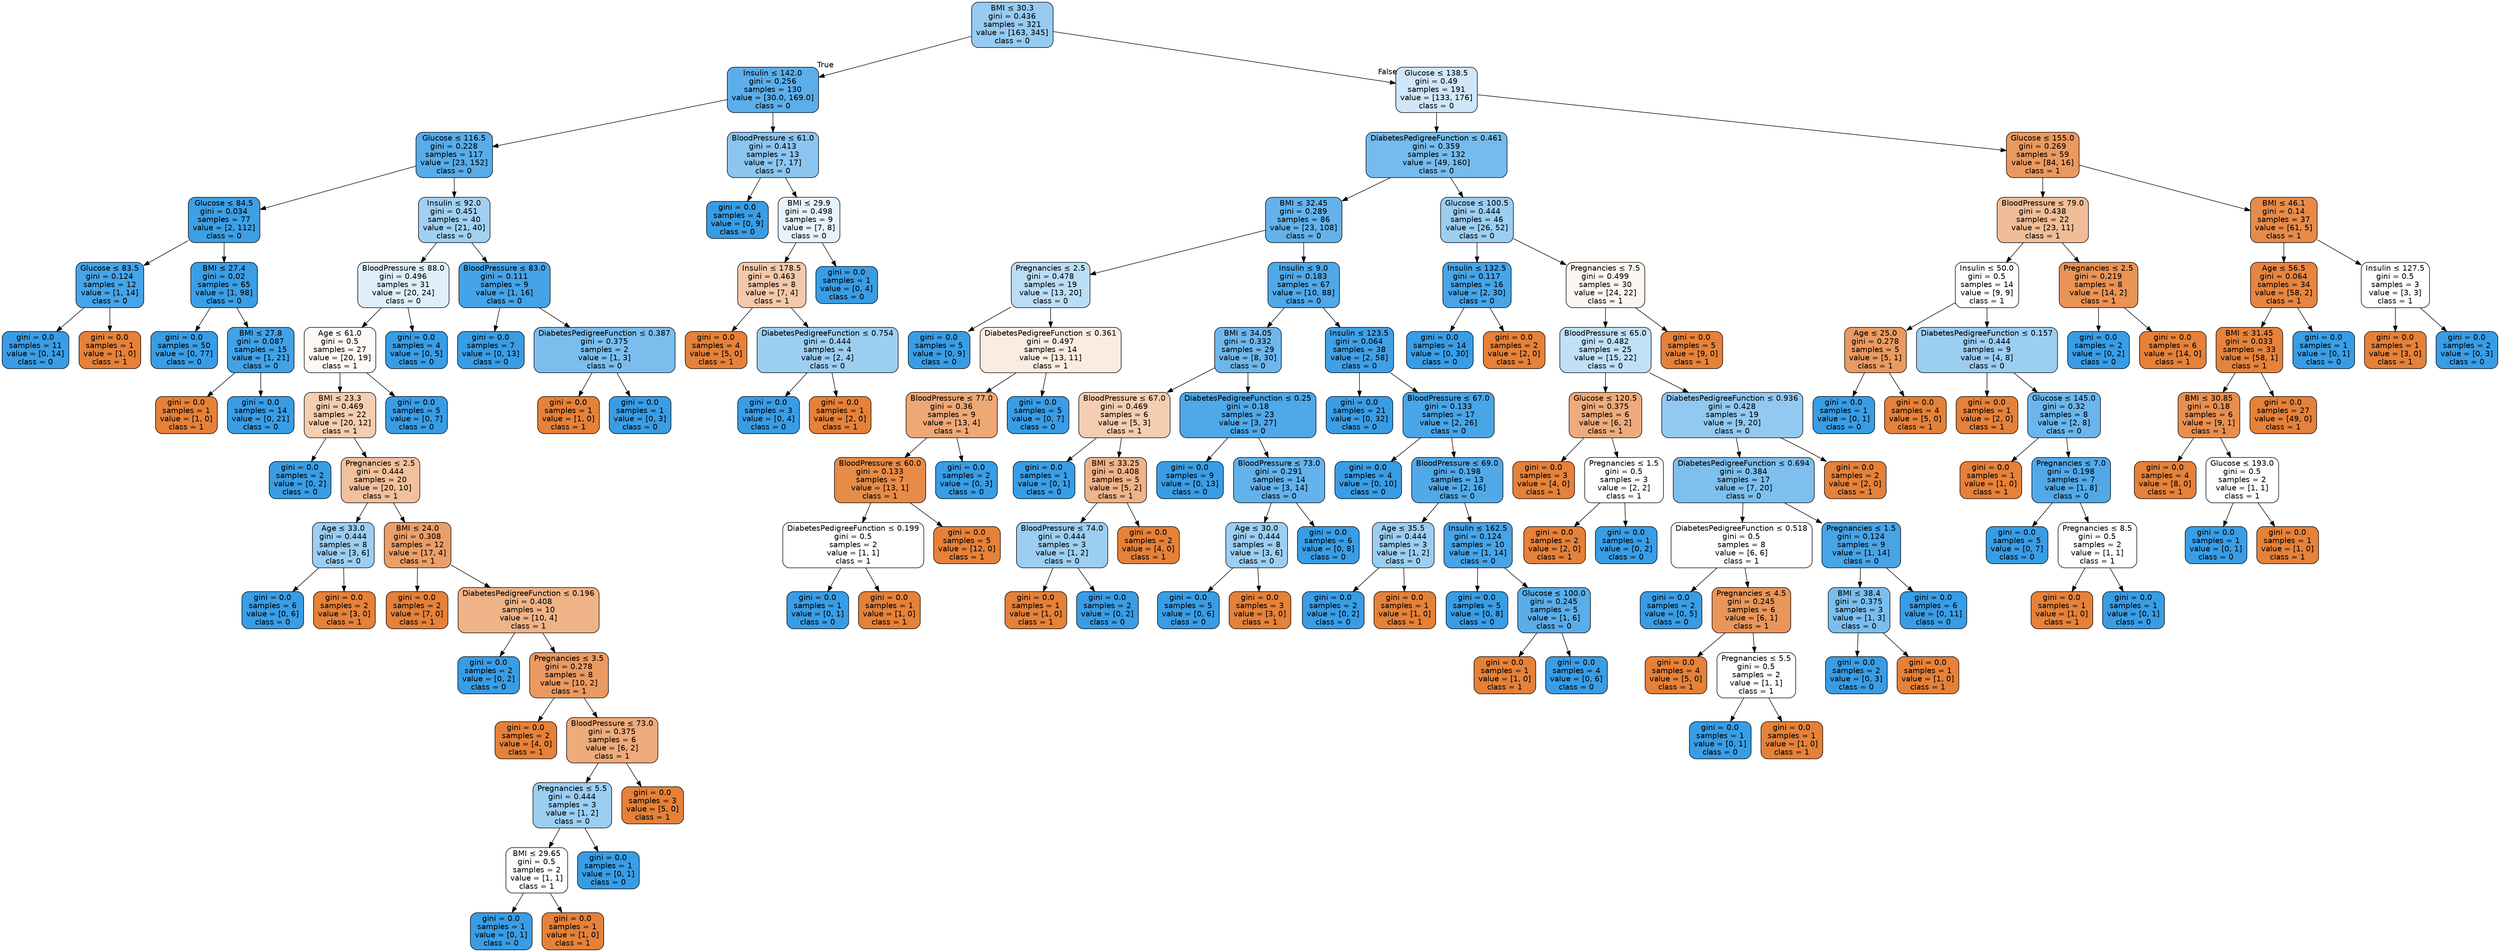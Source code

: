 digraph Tree {
node [shape=box, style="filled, rounded", color="black", fontname="helvetica"] ;
edge [fontname="helvetica"] ;
0 [label=<BMI &le; 30.3<br/>gini = 0.436<br/>samples = 321<br/>value = [163, 345]<br/>class = 0>, fillcolor="#97cbf1"] ;
1 [label=<Insulin &le; 142.0<br/>gini = 0.256<br/>samples = 130<br/>value = [30.0, 169.0]<br/>class = 0>, fillcolor="#5caeea"] ;
0 -> 1 [labeldistance=2.5, labelangle=45, headlabel="True"] ;
2 [label=<Glucose &le; 116.5<br/>gini = 0.228<br/>samples = 117<br/>value = [23, 152]<br/>class = 0>, fillcolor="#57ace9"] ;
1 -> 2 ;
3 [label=<Glucose &le; 84.5<br/>gini = 0.034<br/>samples = 77<br/>value = [2, 112]<br/>class = 0>, fillcolor="#3d9fe5"] ;
2 -> 3 ;
4 [label=<Glucose &le; 83.5<br/>gini = 0.124<br/>samples = 12<br/>value = [1, 14]<br/>class = 0>, fillcolor="#47a4e7"] ;
3 -> 4 ;
5 [label=<gini = 0.0<br/>samples = 11<br/>value = [0, 14]<br/>class = 0>, fillcolor="#399de5"] ;
4 -> 5 ;
6 [label=<gini = 0.0<br/>samples = 1<br/>value = [1, 0]<br/>class = 1>, fillcolor="#e58139"] ;
4 -> 6 ;
7 [label=<BMI &le; 27.4<br/>gini = 0.02<br/>samples = 65<br/>value = [1, 98]<br/>class = 0>, fillcolor="#3b9ee5"] ;
3 -> 7 ;
8 [label=<gini = 0.0<br/>samples = 50<br/>value = [0, 77]<br/>class = 0>, fillcolor="#399de5"] ;
7 -> 8 ;
9 [label=<BMI &le; 27.8<br/>gini = 0.087<br/>samples = 15<br/>value = [1, 21]<br/>class = 0>, fillcolor="#42a2e6"] ;
7 -> 9 ;
10 [label=<gini = 0.0<br/>samples = 1<br/>value = [1, 0]<br/>class = 1>, fillcolor="#e58139"] ;
9 -> 10 ;
11 [label=<gini = 0.0<br/>samples = 14<br/>value = [0, 21]<br/>class = 0>, fillcolor="#399de5"] ;
9 -> 11 ;
12 [label=<Insulin &le; 92.0<br/>gini = 0.451<br/>samples = 40<br/>value = [21, 40]<br/>class = 0>, fillcolor="#a1d0f3"] ;
2 -> 12 ;
13 [label=<BloodPressure &le; 88.0<br/>gini = 0.496<br/>samples = 31<br/>value = [20, 24]<br/>class = 0>, fillcolor="#deeffb"] ;
12 -> 13 ;
14 [label=<Age &le; 61.0<br/>gini = 0.5<br/>samples = 27<br/>value = [20, 19]<br/>class = 1>, fillcolor="#fef9f5"] ;
13 -> 14 ;
15 [label=<BMI &le; 23.3<br/>gini = 0.469<br/>samples = 22<br/>value = [20, 12]<br/>class = 1>, fillcolor="#f5cdb0"] ;
14 -> 15 ;
16 [label=<gini = 0.0<br/>samples = 2<br/>value = [0, 2]<br/>class = 0>, fillcolor="#399de5"] ;
15 -> 16 ;
17 [label=<Pregnancies &le; 2.5<br/>gini = 0.444<br/>samples = 20<br/>value = [20, 10]<br/>class = 1>, fillcolor="#f2c09c"] ;
15 -> 17 ;
18 [label=<Age &le; 33.0<br/>gini = 0.444<br/>samples = 8<br/>value = [3, 6]<br/>class = 0>, fillcolor="#9ccef2"] ;
17 -> 18 ;
19 [label=<gini = 0.0<br/>samples = 6<br/>value = [0, 6]<br/>class = 0>, fillcolor="#399de5"] ;
18 -> 19 ;
20 [label=<gini = 0.0<br/>samples = 2<br/>value = [3, 0]<br/>class = 1>, fillcolor="#e58139"] ;
18 -> 20 ;
21 [label=<BMI &le; 24.0<br/>gini = 0.308<br/>samples = 12<br/>value = [17, 4]<br/>class = 1>, fillcolor="#eb9f68"] ;
17 -> 21 ;
22 [label=<gini = 0.0<br/>samples = 2<br/>value = [7, 0]<br/>class = 1>, fillcolor="#e58139"] ;
21 -> 22 ;
23 [label=<DiabetesPedigreeFunction &le; 0.196<br/>gini = 0.408<br/>samples = 10<br/>value = [10, 4]<br/>class = 1>, fillcolor="#efb388"] ;
21 -> 23 ;
24 [label=<gini = 0.0<br/>samples = 2<br/>value = [0, 2]<br/>class = 0>, fillcolor="#399de5"] ;
23 -> 24 ;
25 [label=<Pregnancies &le; 3.5<br/>gini = 0.278<br/>samples = 8<br/>value = [10, 2]<br/>class = 1>, fillcolor="#ea9a61"] ;
23 -> 25 ;
26 [label=<gini = 0.0<br/>samples = 2<br/>value = [4, 0]<br/>class = 1>, fillcolor="#e58139"] ;
25 -> 26 ;
27 [label=<BloodPressure &le; 73.0<br/>gini = 0.375<br/>samples = 6<br/>value = [6, 2]<br/>class = 1>, fillcolor="#eeab7b"] ;
25 -> 27 ;
28 [label=<Pregnancies &le; 5.5<br/>gini = 0.444<br/>samples = 3<br/>value = [1, 2]<br/>class = 0>, fillcolor="#9ccef2"] ;
27 -> 28 ;
29 [label=<BMI &le; 29.65<br/>gini = 0.5<br/>samples = 2<br/>value = [1, 1]<br/>class = 1>, fillcolor="#ffffff"] ;
28 -> 29 ;
30 [label=<gini = 0.0<br/>samples = 1<br/>value = [0, 1]<br/>class = 0>, fillcolor="#399de5"] ;
29 -> 30 ;
31 [label=<gini = 0.0<br/>samples = 1<br/>value = [1, 0]<br/>class = 1>, fillcolor="#e58139"] ;
29 -> 31 ;
32 [label=<gini = 0.0<br/>samples = 1<br/>value = [0, 1]<br/>class = 0>, fillcolor="#399de5"] ;
28 -> 32 ;
33 [label=<gini = 0.0<br/>samples = 3<br/>value = [5, 0]<br/>class = 1>, fillcolor="#e58139"] ;
27 -> 33 ;
34 [label=<gini = 0.0<br/>samples = 5<br/>value = [0, 7]<br/>class = 0>, fillcolor="#399de5"] ;
14 -> 34 ;
35 [label=<gini = 0.0<br/>samples = 4<br/>value = [0, 5]<br/>class = 0>, fillcolor="#399de5"] ;
13 -> 35 ;
36 [label=<BloodPressure &le; 83.0<br/>gini = 0.111<br/>samples = 9<br/>value = [1, 16]<br/>class = 0>, fillcolor="#45a3e7"] ;
12 -> 36 ;
37 [label=<gini = 0.0<br/>samples = 7<br/>value = [0, 13]<br/>class = 0>, fillcolor="#399de5"] ;
36 -> 37 ;
38 [label=<DiabetesPedigreeFunction &le; 0.387<br/>gini = 0.375<br/>samples = 2<br/>value = [1, 3]<br/>class = 0>, fillcolor="#7bbeee"] ;
36 -> 38 ;
39 [label=<gini = 0.0<br/>samples = 1<br/>value = [1, 0]<br/>class = 1>, fillcolor="#e58139"] ;
38 -> 39 ;
40 [label=<gini = 0.0<br/>samples = 1<br/>value = [0, 3]<br/>class = 0>, fillcolor="#399de5"] ;
38 -> 40 ;
41 [label=<BloodPressure &le; 61.0<br/>gini = 0.413<br/>samples = 13<br/>value = [7, 17]<br/>class = 0>, fillcolor="#8bc5f0"] ;
1 -> 41 ;
42 [label=<gini = 0.0<br/>samples = 4<br/>value = [0, 9]<br/>class = 0>, fillcolor="#399de5"] ;
41 -> 42 ;
43 [label=<BMI &le; 29.9<br/>gini = 0.498<br/>samples = 9<br/>value = [7, 8]<br/>class = 0>, fillcolor="#e6f3fc"] ;
41 -> 43 ;
44 [label=<Insulin &le; 178.5<br/>gini = 0.463<br/>samples = 8<br/>value = [7, 4]<br/>class = 1>, fillcolor="#f4c9aa"] ;
43 -> 44 ;
45 [label=<gini = 0.0<br/>samples = 4<br/>value = [5, 0]<br/>class = 1>, fillcolor="#e58139"] ;
44 -> 45 ;
46 [label=<DiabetesPedigreeFunction &le; 0.754<br/>gini = 0.444<br/>samples = 4<br/>value = [2, 4]<br/>class = 0>, fillcolor="#9ccef2"] ;
44 -> 46 ;
47 [label=<gini = 0.0<br/>samples = 3<br/>value = [0, 4]<br/>class = 0>, fillcolor="#399de5"] ;
46 -> 47 ;
48 [label=<gini = 0.0<br/>samples = 1<br/>value = [2, 0]<br/>class = 1>, fillcolor="#e58139"] ;
46 -> 48 ;
49 [label=<gini = 0.0<br/>samples = 1<br/>value = [0, 4]<br/>class = 0>, fillcolor="#399de5"] ;
43 -> 49 ;
50 [label=<Glucose &le; 138.5<br/>gini = 0.49<br/>samples = 191<br/>value = [133, 176]<br/>class = 0>, fillcolor="#cfe7f9"] ;
0 -> 50 [labeldistance=2.5, labelangle=-45, headlabel="False"] ;
51 [label=<DiabetesPedigreeFunction &le; 0.461<br/>gini = 0.359<br/>samples = 132<br/>value = [49, 160]<br/>class = 0>, fillcolor="#76bbed"] ;
50 -> 51 ;
52 [label=<BMI &le; 32.45<br/>gini = 0.289<br/>samples = 86<br/>value = [23, 108]<br/>class = 0>, fillcolor="#63b2eb"] ;
51 -> 52 ;
53 [label=<Pregnancies &le; 2.5<br/>gini = 0.478<br/>samples = 19<br/>value = [13, 20]<br/>class = 0>, fillcolor="#baddf6"] ;
52 -> 53 ;
54 [label=<gini = 0.0<br/>samples = 5<br/>value = [0, 9]<br/>class = 0>, fillcolor="#399de5"] ;
53 -> 54 ;
55 [label=<DiabetesPedigreeFunction &le; 0.361<br/>gini = 0.497<br/>samples = 14<br/>value = [13, 11]<br/>class = 1>, fillcolor="#fbece1"] ;
53 -> 55 ;
56 [label=<BloodPressure &le; 77.0<br/>gini = 0.36<br/>samples = 9<br/>value = [13, 4]<br/>class = 1>, fillcolor="#eda876"] ;
55 -> 56 ;
57 [label=<BloodPressure &le; 60.0<br/>gini = 0.133<br/>samples = 7<br/>value = [13, 1]<br/>class = 1>, fillcolor="#e78b48"] ;
56 -> 57 ;
58 [label=<DiabetesPedigreeFunction &le; 0.199<br/>gini = 0.5<br/>samples = 2<br/>value = [1, 1]<br/>class = 1>, fillcolor="#ffffff"] ;
57 -> 58 ;
59 [label=<gini = 0.0<br/>samples = 1<br/>value = [0, 1]<br/>class = 0>, fillcolor="#399de5"] ;
58 -> 59 ;
60 [label=<gini = 0.0<br/>samples = 1<br/>value = [1, 0]<br/>class = 1>, fillcolor="#e58139"] ;
58 -> 60 ;
61 [label=<gini = 0.0<br/>samples = 5<br/>value = [12, 0]<br/>class = 1>, fillcolor="#e58139"] ;
57 -> 61 ;
62 [label=<gini = 0.0<br/>samples = 2<br/>value = [0, 3]<br/>class = 0>, fillcolor="#399de5"] ;
56 -> 62 ;
63 [label=<gini = 0.0<br/>samples = 5<br/>value = [0, 7]<br/>class = 0>, fillcolor="#399de5"] ;
55 -> 63 ;
64 [label=<Insulin &le; 9.0<br/>gini = 0.183<br/>samples = 67<br/>value = [10, 88]<br/>class = 0>, fillcolor="#50a8e8"] ;
52 -> 64 ;
65 [label=<BMI &le; 34.05<br/>gini = 0.332<br/>samples = 29<br/>value = [8, 30]<br/>class = 0>, fillcolor="#6eb7ec"] ;
64 -> 65 ;
66 [label=<BloodPressure &le; 67.0<br/>gini = 0.469<br/>samples = 6<br/>value = [5, 3]<br/>class = 1>, fillcolor="#f5cdb0"] ;
65 -> 66 ;
67 [label=<gini = 0.0<br/>samples = 1<br/>value = [0, 1]<br/>class = 0>, fillcolor="#399de5"] ;
66 -> 67 ;
68 [label=<BMI &le; 33.25<br/>gini = 0.408<br/>samples = 5<br/>value = [5, 2]<br/>class = 1>, fillcolor="#efb388"] ;
66 -> 68 ;
69 [label=<BloodPressure &le; 74.0<br/>gini = 0.444<br/>samples = 3<br/>value = [1, 2]<br/>class = 0>, fillcolor="#9ccef2"] ;
68 -> 69 ;
70 [label=<gini = 0.0<br/>samples = 1<br/>value = [1, 0]<br/>class = 1>, fillcolor="#e58139"] ;
69 -> 70 ;
71 [label=<gini = 0.0<br/>samples = 2<br/>value = [0, 2]<br/>class = 0>, fillcolor="#399de5"] ;
69 -> 71 ;
72 [label=<gini = 0.0<br/>samples = 2<br/>value = [4, 0]<br/>class = 1>, fillcolor="#e58139"] ;
68 -> 72 ;
73 [label=<DiabetesPedigreeFunction &le; 0.25<br/>gini = 0.18<br/>samples = 23<br/>value = [3, 27]<br/>class = 0>, fillcolor="#4fa8e8"] ;
65 -> 73 ;
74 [label=<gini = 0.0<br/>samples = 9<br/>value = [0, 13]<br/>class = 0>, fillcolor="#399de5"] ;
73 -> 74 ;
75 [label=<BloodPressure &le; 73.0<br/>gini = 0.291<br/>samples = 14<br/>value = [3, 14]<br/>class = 0>, fillcolor="#63b2eb"] ;
73 -> 75 ;
76 [label=<Age &le; 30.0<br/>gini = 0.444<br/>samples = 8<br/>value = [3, 6]<br/>class = 0>, fillcolor="#9ccef2"] ;
75 -> 76 ;
77 [label=<gini = 0.0<br/>samples = 5<br/>value = [0, 6]<br/>class = 0>, fillcolor="#399de5"] ;
76 -> 77 ;
78 [label=<gini = 0.0<br/>samples = 3<br/>value = [3, 0]<br/>class = 1>, fillcolor="#e58139"] ;
76 -> 78 ;
79 [label=<gini = 0.0<br/>samples = 6<br/>value = [0, 8]<br/>class = 0>, fillcolor="#399de5"] ;
75 -> 79 ;
80 [label=<Insulin &le; 123.5<br/>gini = 0.064<br/>samples = 38<br/>value = [2, 58]<br/>class = 0>, fillcolor="#40a0e6"] ;
64 -> 80 ;
81 [label=<gini = 0.0<br/>samples = 21<br/>value = [0, 32]<br/>class = 0>, fillcolor="#399de5"] ;
80 -> 81 ;
82 [label=<BloodPressure &le; 67.0<br/>gini = 0.133<br/>samples = 17<br/>value = [2, 26]<br/>class = 0>, fillcolor="#48a5e7"] ;
80 -> 82 ;
83 [label=<gini = 0.0<br/>samples = 4<br/>value = [0, 10]<br/>class = 0>, fillcolor="#399de5"] ;
82 -> 83 ;
84 [label=<BloodPressure &le; 69.0<br/>gini = 0.198<br/>samples = 13<br/>value = [2, 16]<br/>class = 0>, fillcolor="#52a9e8"] ;
82 -> 84 ;
85 [label=<Age &le; 35.5<br/>gini = 0.444<br/>samples = 3<br/>value = [1, 2]<br/>class = 0>, fillcolor="#9ccef2"] ;
84 -> 85 ;
86 [label=<gini = 0.0<br/>samples = 2<br/>value = [0, 2]<br/>class = 0>, fillcolor="#399de5"] ;
85 -> 86 ;
87 [label=<gini = 0.0<br/>samples = 1<br/>value = [1, 0]<br/>class = 1>, fillcolor="#e58139"] ;
85 -> 87 ;
88 [label=<Insulin &le; 162.5<br/>gini = 0.124<br/>samples = 10<br/>value = [1, 14]<br/>class = 0>, fillcolor="#47a4e7"] ;
84 -> 88 ;
89 [label=<gini = 0.0<br/>samples = 5<br/>value = [0, 8]<br/>class = 0>, fillcolor="#399de5"] ;
88 -> 89 ;
90 [label=<Glucose &le; 100.0<br/>gini = 0.245<br/>samples = 5<br/>value = [1, 6]<br/>class = 0>, fillcolor="#5aade9"] ;
88 -> 90 ;
91 [label=<gini = 0.0<br/>samples = 1<br/>value = [1, 0]<br/>class = 1>, fillcolor="#e58139"] ;
90 -> 91 ;
92 [label=<gini = 0.0<br/>samples = 4<br/>value = [0, 6]<br/>class = 0>, fillcolor="#399de5"] ;
90 -> 92 ;
93 [label=<Glucose &le; 100.5<br/>gini = 0.444<br/>samples = 46<br/>value = [26, 52]<br/>class = 0>, fillcolor="#9ccef2"] ;
51 -> 93 ;
94 [label=<Insulin &le; 132.5<br/>gini = 0.117<br/>samples = 16<br/>value = [2, 30]<br/>class = 0>, fillcolor="#46a4e7"] ;
93 -> 94 ;
95 [label=<gini = 0.0<br/>samples = 14<br/>value = [0, 30]<br/>class = 0>, fillcolor="#399de5"] ;
94 -> 95 ;
96 [label=<gini = 0.0<br/>samples = 2<br/>value = [2, 0]<br/>class = 1>, fillcolor="#e58139"] ;
94 -> 96 ;
97 [label=<Pregnancies &le; 7.5<br/>gini = 0.499<br/>samples = 30<br/>value = [24, 22]<br/>class = 1>, fillcolor="#fdf5ef"] ;
93 -> 97 ;
98 [label=<BloodPressure &le; 65.0<br/>gini = 0.482<br/>samples = 25<br/>value = [15, 22]<br/>class = 0>, fillcolor="#c0e0f7"] ;
97 -> 98 ;
99 [label=<Glucose &le; 120.5<br/>gini = 0.375<br/>samples = 6<br/>value = [6, 2]<br/>class = 1>, fillcolor="#eeab7b"] ;
98 -> 99 ;
100 [label=<gini = 0.0<br/>samples = 3<br/>value = [4, 0]<br/>class = 1>, fillcolor="#e58139"] ;
99 -> 100 ;
101 [label=<Pregnancies &le; 1.5<br/>gini = 0.5<br/>samples = 3<br/>value = [2, 2]<br/>class = 1>, fillcolor="#ffffff"] ;
99 -> 101 ;
102 [label=<gini = 0.0<br/>samples = 2<br/>value = [2, 0]<br/>class = 1>, fillcolor="#e58139"] ;
101 -> 102 ;
103 [label=<gini = 0.0<br/>samples = 1<br/>value = [0, 2]<br/>class = 0>, fillcolor="#399de5"] ;
101 -> 103 ;
104 [label=<DiabetesPedigreeFunction &le; 0.936<br/>gini = 0.428<br/>samples = 19<br/>value = [9, 20]<br/>class = 0>, fillcolor="#92c9f1"] ;
98 -> 104 ;
105 [label=<DiabetesPedigreeFunction &le; 0.694<br/>gini = 0.384<br/>samples = 17<br/>value = [7, 20]<br/>class = 0>, fillcolor="#7ebfee"] ;
104 -> 105 ;
106 [label=<DiabetesPedigreeFunction &le; 0.518<br/>gini = 0.5<br/>samples = 8<br/>value = [6, 6]<br/>class = 1>, fillcolor="#ffffff"] ;
105 -> 106 ;
107 [label=<gini = 0.0<br/>samples = 2<br/>value = [0, 5]<br/>class = 0>, fillcolor="#399de5"] ;
106 -> 107 ;
108 [label=<Pregnancies &le; 4.5<br/>gini = 0.245<br/>samples = 6<br/>value = [6, 1]<br/>class = 1>, fillcolor="#e9965a"] ;
106 -> 108 ;
109 [label=<gini = 0.0<br/>samples = 4<br/>value = [5, 0]<br/>class = 1>, fillcolor="#e58139"] ;
108 -> 109 ;
110 [label=<Pregnancies &le; 5.5<br/>gini = 0.5<br/>samples = 2<br/>value = [1, 1]<br/>class = 1>, fillcolor="#ffffff"] ;
108 -> 110 ;
111 [label=<gini = 0.0<br/>samples = 1<br/>value = [0, 1]<br/>class = 0>, fillcolor="#399de5"] ;
110 -> 111 ;
112 [label=<gini = 0.0<br/>samples = 1<br/>value = [1, 0]<br/>class = 1>, fillcolor="#e58139"] ;
110 -> 112 ;
113 [label=<Pregnancies &le; 1.5<br/>gini = 0.124<br/>samples = 9<br/>value = [1, 14]<br/>class = 0>, fillcolor="#47a4e7"] ;
105 -> 113 ;
114 [label=<BMI &le; 38.4<br/>gini = 0.375<br/>samples = 3<br/>value = [1, 3]<br/>class = 0>, fillcolor="#7bbeee"] ;
113 -> 114 ;
115 [label=<gini = 0.0<br/>samples = 2<br/>value = [0, 3]<br/>class = 0>, fillcolor="#399de5"] ;
114 -> 115 ;
116 [label=<gini = 0.0<br/>samples = 1<br/>value = [1, 0]<br/>class = 1>, fillcolor="#e58139"] ;
114 -> 116 ;
117 [label=<gini = 0.0<br/>samples = 6<br/>value = [0, 11]<br/>class = 0>, fillcolor="#399de5"] ;
113 -> 117 ;
118 [label=<gini = 0.0<br/>samples = 2<br/>value = [2, 0]<br/>class = 1>, fillcolor="#e58139"] ;
104 -> 118 ;
119 [label=<gini = 0.0<br/>samples = 5<br/>value = [9, 0]<br/>class = 1>, fillcolor="#e58139"] ;
97 -> 119 ;
120 [label=<Glucose &le; 155.0<br/>gini = 0.269<br/>samples = 59<br/>value = [84, 16]<br/>class = 1>, fillcolor="#ea995f"] ;
50 -> 120 ;
121 [label=<BloodPressure &le; 79.0<br/>gini = 0.438<br/>samples = 22<br/>value = [23, 11]<br/>class = 1>, fillcolor="#f1bd98"] ;
120 -> 121 ;
122 [label=<Insulin &le; 50.0<br/>gini = 0.5<br/>samples = 14<br/>value = [9, 9]<br/>class = 1>, fillcolor="#ffffff"] ;
121 -> 122 ;
123 [label=<Age &le; 25.0<br/>gini = 0.278<br/>samples = 5<br/>value = [5, 1]<br/>class = 1>, fillcolor="#ea9a61"] ;
122 -> 123 ;
124 [label=<gini = 0.0<br/>samples = 1<br/>value = [0, 1]<br/>class = 0>, fillcolor="#399de5"] ;
123 -> 124 ;
125 [label=<gini = 0.0<br/>samples = 4<br/>value = [5, 0]<br/>class = 1>, fillcolor="#e58139"] ;
123 -> 125 ;
126 [label=<DiabetesPedigreeFunction &le; 0.157<br/>gini = 0.444<br/>samples = 9<br/>value = [4, 8]<br/>class = 0>, fillcolor="#9ccef2"] ;
122 -> 126 ;
127 [label=<gini = 0.0<br/>samples = 1<br/>value = [2, 0]<br/>class = 1>, fillcolor="#e58139"] ;
126 -> 127 ;
128 [label=<Glucose &le; 145.0<br/>gini = 0.32<br/>samples = 8<br/>value = [2, 8]<br/>class = 0>, fillcolor="#6ab6ec"] ;
126 -> 128 ;
129 [label=<gini = 0.0<br/>samples = 1<br/>value = [1, 0]<br/>class = 1>, fillcolor="#e58139"] ;
128 -> 129 ;
130 [label=<Pregnancies &le; 7.0<br/>gini = 0.198<br/>samples = 7<br/>value = [1, 8]<br/>class = 0>, fillcolor="#52a9e8"] ;
128 -> 130 ;
131 [label=<gini = 0.0<br/>samples = 5<br/>value = [0, 7]<br/>class = 0>, fillcolor="#399de5"] ;
130 -> 131 ;
132 [label=<Pregnancies &le; 8.5<br/>gini = 0.5<br/>samples = 2<br/>value = [1, 1]<br/>class = 1>, fillcolor="#ffffff"] ;
130 -> 132 ;
133 [label=<gini = 0.0<br/>samples = 1<br/>value = [1, 0]<br/>class = 1>, fillcolor="#e58139"] ;
132 -> 133 ;
134 [label=<gini = 0.0<br/>samples = 1<br/>value = [0, 1]<br/>class = 0>, fillcolor="#399de5"] ;
132 -> 134 ;
135 [label=<Pregnancies &le; 2.5<br/>gini = 0.219<br/>samples = 8<br/>value = [14, 2]<br/>class = 1>, fillcolor="#e99355"] ;
121 -> 135 ;
136 [label=<gini = 0.0<br/>samples = 2<br/>value = [0, 2]<br/>class = 0>, fillcolor="#399de5"] ;
135 -> 136 ;
137 [label=<gini = 0.0<br/>samples = 6<br/>value = [14, 0]<br/>class = 1>, fillcolor="#e58139"] ;
135 -> 137 ;
138 [label=<BMI &le; 46.1<br/>gini = 0.14<br/>samples = 37<br/>value = [61, 5]<br/>class = 1>, fillcolor="#e78b49"] ;
120 -> 138 ;
139 [label=<Age &le; 56.5<br/>gini = 0.064<br/>samples = 34<br/>value = [58, 2]<br/>class = 1>, fillcolor="#e68540"] ;
138 -> 139 ;
140 [label=<BMI &le; 31.45<br/>gini = 0.033<br/>samples = 33<br/>value = [58, 1]<br/>class = 1>, fillcolor="#e5833c"] ;
139 -> 140 ;
141 [label=<BMI &le; 30.85<br/>gini = 0.18<br/>samples = 6<br/>value = [9, 1]<br/>class = 1>, fillcolor="#e88f4f"] ;
140 -> 141 ;
142 [label=<gini = 0.0<br/>samples = 4<br/>value = [8, 0]<br/>class = 1>, fillcolor="#e58139"] ;
141 -> 142 ;
143 [label=<Glucose &le; 193.0<br/>gini = 0.5<br/>samples = 2<br/>value = [1, 1]<br/>class = 1>, fillcolor="#ffffff"] ;
141 -> 143 ;
144 [label=<gini = 0.0<br/>samples = 1<br/>value = [0, 1]<br/>class = 0>, fillcolor="#399de5"] ;
143 -> 144 ;
145 [label=<gini = 0.0<br/>samples = 1<br/>value = [1, 0]<br/>class = 1>, fillcolor="#e58139"] ;
143 -> 145 ;
146 [label=<gini = 0.0<br/>samples = 27<br/>value = [49, 0]<br/>class = 1>, fillcolor="#e58139"] ;
140 -> 146 ;
147 [label=<gini = 0.0<br/>samples = 1<br/>value = [0, 1]<br/>class = 0>, fillcolor="#399de5"] ;
139 -> 147 ;
148 [label=<Insulin &le; 127.5<br/>gini = 0.5<br/>samples = 3<br/>value = [3, 3]<br/>class = 1>, fillcolor="#ffffff"] ;
138 -> 148 ;
149 [label=<gini = 0.0<br/>samples = 1<br/>value = [3, 0]<br/>class = 1>, fillcolor="#e58139"] ;
148 -> 149 ;
150 [label=<gini = 0.0<br/>samples = 2<br/>value = [0, 3]<br/>class = 0>, fillcolor="#399de5"] ;
148 -> 150 ;
}